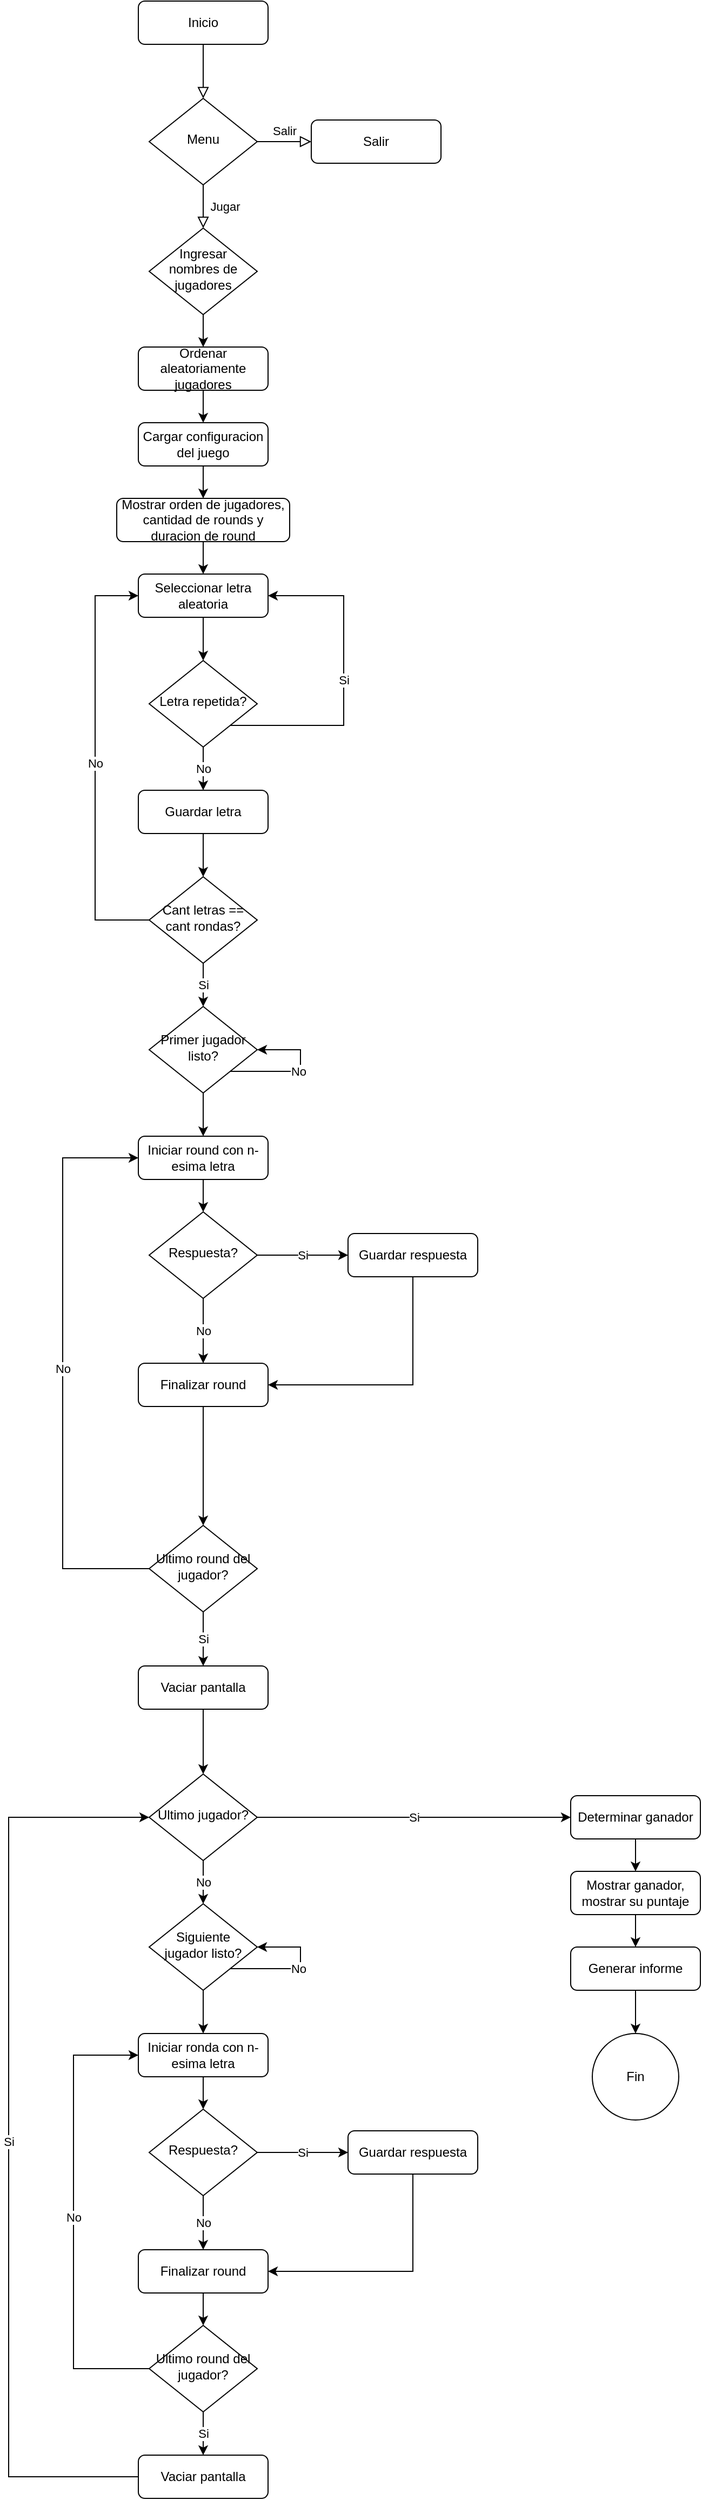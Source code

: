<mxfile version="20.8.16" type="device"><diagram id="C5RBs43oDa-KdzZeNtuy" name="Page-1"><mxGraphModel dx="2076" dy="1230" grid="1" gridSize="10" guides="1" tooltips="1" connect="1" arrows="1" fold="1" page="1" pageScale="1" pageWidth="827" pageHeight="1169" math="0" shadow="0"><root><mxCell id="WIyWlLk6GJQsqaUBKTNV-0"/><mxCell id="WIyWlLk6GJQsqaUBKTNV-1" parent="WIyWlLk6GJQsqaUBKTNV-0"/><mxCell id="WIyWlLk6GJQsqaUBKTNV-2" value="" style="rounded=0;html=1;jettySize=auto;orthogonalLoop=1;fontSize=11;endArrow=block;endFill=0;endSize=8;strokeWidth=1;shadow=0;labelBackgroundColor=none;edgeStyle=orthogonalEdgeStyle;" parent="WIyWlLk6GJQsqaUBKTNV-1" source="WIyWlLk6GJQsqaUBKTNV-3" target="WIyWlLk6GJQsqaUBKTNV-6" edge="1"><mxGeometry relative="1" as="geometry"/></mxCell><mxCell id="WIyWlLk6GJQsqaUBKTNV-3" value="Inicio" style="rounded=1;whiteSpace=wrap;html=1;fontSize=12;glass=0;strokeWidth=1;shadow=0;" parent="WIyWlLk6GJQsqaUBKTNV-1" vertex="1"><mxGeometry x="160" y="20" width="120" height="40" as="geometry"/></mxCell><mxCell id="WIyWlLk6GJQsqaUBKTNV-4" value="Jugar" style="rounded=0;html=1;jettySize=auto;orthogonalLoop=1;fontSize=11;endArrow=block;endFill=0;endSize=8;strokeWidth=1;shadow=0;labelBackgroundColor=none;edgeStyle=orthogonalEdgeStyle;" parent="WIyWlLk6GJQsqaUBKTNV-1" source="WIyWlLk6GJQsqaUBKTNV-6" target="WIyWlLk6GJQsqaUBKTNV-10" edge="1"><mxGeometry y="20" relative="1" as="geometry"><mxPoint as="offset"/></mxGeometry></mxCell><mxCell id="WIyWlLk6GJQsqaUBKTNV-5" value="Salir" style="edgeStyle=orthogonalEdgeStyle;rounded=0;html=1;jettySize=auto;orthogonalLoop=1;fontSize=11;endArrow=block;endFill=0;endSize=8;strokeWidth=1;shadow=0;labelBackgroundColor=none;" parent="WIyWlLk6GJQsqaUBKTNV-1" source="WIyWlLk6GJQsqaUBKTNV-6" target="WIyWlLk6GJQsqaUBKTNV-7" edge="1"><mxGeometry y="10" relative="1" as="geometry"><mxPoint as="offset"/></mxGeometry></mxCell><mxCell id="WIyWlLk6GJQsqaUBKTNV-6" value="Menu" style="rhombus;whiteSpace=wrap;html=1;shadow=0;fontFamily=Helvetica;fontSize=12;align=center;strokeWidth=1;spacing=6;spacingTop=-4;" parent="WIyWlLk6GJQsqaUBKTNV-1" vertex="1"><mxGeometry x="170" y="110" width="100" height="80" as="geometry"/></mxCell><mxCell id="WIyWlLk6GJQsqaUBKTNV-7" value="Salir" style="rounded=1;whiteSpace=wrap;html=1;fontSize=12;glass=0;strokeWidth=1;shadow=0;" parent="WIyWlLk6GJQsqaUBKTNV-1" vertex="1"><mxGeometry x="320" y="130" width="120" height="40" as="geometry"/></mxCell><mxCell id="44YpJOEvH6JTjGAUvmX8-0" style="edgeStyle=orthogonalEdgeStyle;rounded=0;orthogonalLoop=1;jettySize=auto;html=1;exitX=0.5;exitY=1;exitDx=0;exitDy=0;entryX=0.5;entryY=0;entryDx=0;entryDy=0;" edge="1" parent="WIyWlLk6GJQsqaUBKTNV-1" source="WIyWlLk6GJQsqaUBKTNV-10" target="WIyWlLk6GJQsqaUBKTNV-11"><mxGeometry relative="1" as="geometry"/></mxCell><mxCell id="WIyWlLk6GJQsqaUBKTNV-10" value="Ingresar nombres&amp;nbsp;de jugadores" style="rhombus;whiteSpace=wrap;html=1;shadow=0;fontFamily=Helvetica;fontSize=12;align=center;strokeWidth=1;spacing=6;spacingTop=-4;" parent="WIyWlLk6GJQsqaUBKTNV-1" vertex="1"><mxGeometry x="170" y="230" width="100" height="80" as="geometry"/></mxCell><mxCell id="44YpJOEvH6JTjGAUvmX8-2" style="edgeStyle=orthogonalEdgeStyle;rounded=0;orthogonalLoop=1;jettySize=auto;html=1;exitX=0.5;exitY=1;exitDx=0;exitDy=0;entryX=0.5;entryY=0;entryDx=0;entryDy=0;" edge="1" parent="WIyWlLk6GJQsqaUBKTNV-1" source="WIyWlLk6GJQsqaUBKTNV-11" target="44YpJOEvH6JTjGAUvmX8-1"><mxGeometry relative="1" as="geometry"/></mxCell><mxCell id="WIyWlLk6GJQsqaUBKTNV-11" value="Ordenar aleatoriamente jugadores" style="rounded=1;whiteSpace=wrap;html=1;fontSize=12;glass=0;strokeWidth=1;shadow=0;" parent="WIyWlLk6GJQsqaUBKTNV-1" vertex="1"><mxGeometry x="160" y="340" width="120" height="40" as="geometry"/></mxCell><mxCell id="44YpJOEvH6JTjGAUvmX8-7" style="edgeStyle=orthogonalEdgeStyle;rounded=0;orthogonalLoop=1;jettySize=auto;html=1;exitX=0.5;exitY=1;exitDx=0;exitDy=0;entryX=0.5;entryY=0;entryDx=0;entryDy=0;" edge="1" parent="WIyWlLk6GJQsqaUBKTNV-1" source="44YpJOEvH6JTjGAUvmX8-1" target="44YpJOEvH6JTjGAUvmX8-4"><mxGeometry relative="1" as="geometry"/></mxCell><mxCell id="44YpJOEvH6JTjGAUvmX8-1" value="Cargar configuracion del juego" style="rounded=1;whiteSpace=wrap;html=1;fontSize=12;glass=0;strokeWidth=1;shadow=0;" vertex="1" parent="WIyWlLk6GJQsqaUBKTNV-1"><mxGeometry x="160" y="410" width="120" height="40" as="geometry"/></mxCell><mxCell id="44YpJOEvH6JTjGAUvmX8-81" style="edgeStyle=orthogonalEdgeStyle;rounded=0;orthogonalLoop=1;jettySize=auto;html=1;exitX=0.5;exitY=1;exitDx=0;exitDy=0;entryX=0.5;entryY=0;entryDx=0;entryDy=0;" edge="1" parent="WIyWlLk6GJQsqaUBKTNV-1" source="44YpJOEvH6JTjGAUvmX8-4" target="44YpJOEvH6JTjGAUvmX8-70"><mxGeometry relative="1" as="geometry"/></mxCell><mxCell id="44YpJOEvH6JTjGAUvmX8-4" value="Mostrar orden de jugadores, cantidad de rounds y duracion de round" style="rounded=1;whiteSpace=wrap;html=1;fontSize=12;glass=0;strokeWidth=1;shadow=0;" vertex="1" parent="WIyWlLk6GJQsqaUBKTNV-1"><mxGeometry x="140" y="480" width="160" height="40" as="geometry"/></mxCell><mxCell id="44YpJOEvH6JTjGAUvmX8-77" style="edgeStyle=orthogonalEdgeStyle;rounded=0;orthogonalLoop=1;jettySize=auto;html=1;exitX=0.5;exitY=1;exitDx=0;exitDy=0;entryX=0.5;entryY=0;entryDx=0;entryDy=0;" edge="1" parent="WIyWlLk6GJQsqaUBKTNV-1" source="44YpJOEvH6JTjGAUvmX8-6" target="44YpJOEvH6JTjGAUvmX8-12"><mxGeometry relative="1" as="geometry"><mxPoint x="160" y="1010" as="targetPoint"/></mxGeometry></mxCell><mxCell id="44YpJOEvH6JTjGAUvmX8-6" value="Primer jugador listo?" style="rhombus;whiteSpace=wrap;html=1;shadow=0;fontFamily=Helvetica;fontSize=12;align=center;strokeWidth=1;spacing=6;spacingTop=-4;" vertex="1" parent="WIyWlLk6GJQsqaUBKTNV-1"><mxGeometry x="170" y="950" width="100" height="80" as="geometry"/></mxCell><mxCell id="44YpJOEvH6JTjGAUvmX8-9" value="No" style="edgeStyle=orthogonalEdgeStyle;rounded=0;orthogonalLoop=1;jettySize=auto;html=1;exitX=1;exitY=1;exitDx=0;exitDy=0;entryX=1;entryY=0.5;entryDx=0;entryDy=0;" edge="1" parent="WIyWlLk6GJQsqaUBKTNV-1" source="44YpJOEvH6JTjGAUvmX8-6" target="44YpJOEvH6JTjGAUvmX8-6"><mxGeometry relative="1" as="geometry"><Array as="points"><mxPoint x="310" y="1010"/><mxPoint x="310" y="990"/></Array></mxGeometry></mxCell><mxCell id="44YpJOEvH6JTjGAUvmX8-22" style="edgeStyle=orthogonalEdgeStyle;rounded=0;orthogonalLoop=1;jettySize=auto;html=1;exitX=0.5;exitY=1;exitDx=0;exitDy=0;entryX=0.5;entryY=0;entryDx=0;entryDy=0;" edge="1" parent="WIyWlLk6GJQsqaUBKTNV-1" source="44YpJOEvH6JTjGAUvmX8-12" target="44YpJOEvH6JTjGAUvmX8-18"><mxGeometry relative="1" as="geometry"/></mxCell><mxCell id="44YpJOEvH6JTjGAUvmX8-12" value="Iniciar round con n-esima letra" style="rounded=1;whiteSpace=wrap;html=1;fontSize=12;glass=0;strokeWidth=1;shadow=0;" vertex="1" parent="WIyWlLk6GJQsqaUBKTNV-1"><mxGeometry x="160" y="1070" width="120" height="40" as="geometry"/></mxCell><mxCell id="44YpJOEvH6JTjGAUvmX8-23" value="No" style="edgeStyle=orthogonalEdgeStyle;rounded=0;orthogonalLoop=1;jettySize=auto;html=1;exitX=0.5;exitY=1;exitDx=0;exitDy=0;" edge="1" parent="WIyWlLk6GJQsqaUBKTNV-1" source="44YpJOEvH6JTjGAUvmX8-18" target="44YpJOEvH6JTjGAUvmX8-19"><mxGeometry relative="1" as="geometry"/></mxCell><mxCell id="44YpJOEvH6JTjGAUvmX8-48" value="Si" style="edgeStyle=orthogonalEdgeStyle;rounded=0;orthogonalLoop=1;jettySize=auto;html=1;exitX=1;exitY=0.5;exitDx=0;exitDy=0;entryX=0;entryY=0.5;entryDx=0;entryDy=0;" edge="1" parent="WIyWlLk6GJQsqaUBKTNV-1" source="44YpJOEvH6JTjGAUvmX8-18" target="44YpJOEvH6JTjGAUvmX8-47"><mxGeometry relative="1" as="geometry"/></mxCell><mxCell id="44YpJOEvH6JTjGAUvmX8-18" value="Respuesta?" style="rhombus;whiteSpace=wrap;html=1;shadow=0;fontFamily=Helvetica;fontSize=12;align=center;strokeWidth=1;spacing=6;spacingTop=-4;" vertex="1" parent="WIyWlLk6GJQsqaUBKTNV-1"><mxGeometry x="170" y="1140" width="100" height="80" as="geometry"/></mxCell><mxCell id="44YpJOEvH6JTjGAUvmX8-49" style="edgeStyle=orthogonalEdgeStyle;rounded=0;orthogonalLoop=1;jettySize=auto;html=1;exitX=0.5;exitY=1;exitDx=0;exitDy=0;entryX=0.5;entryY=0;entryDx=0;entryDy=0;" edge="1" parent="WIyWlLk6GJQsqaUBKTNV-1" source="44YpJOEvH6JTjGAUvmX8-19" target="44YpJOEvH6JTjGAUvmX8-25"><mxGeometry relative="1" as="geometry"/></mxCell><mxCell id="44YpJOEvH6JTjGAUvmX8-19" value="Finalizar round" style="rounded=1;whiteSpace=wrap;html=1;fontSize=12;glass=0;strokeWidth=1;shadow=0;" vertex="1" parent="WIyWlLk6GJQsqaUBKTNV-1"><mxGeometry x="160" y="1280" width="120" height="40" as="geometry"/></mxCell><mxCell id="44YpJOEvH6JTjGAUvmX8-45" value="Si" style="edgeStyle=orthogonalEdgeStyle;rounded=0;orthogonalLoop=1;jettySize=auto;html=1;exitX=0.5;exitY=1;exitDx=0;exitDy=0;entryX=0.5;entryY=0;entryDx=0;entryDy=0;" edge="1" parent="WIyWlLk6GJQsqaUBKTNV-1" source="44YpJOEvH6JTjGAUvmX8-25" target="44YpJOEvH6JTjGAUvmX8-44"><mxGeometry relative="1" as="geometry"/></mxCell><mxCell id="44YpJOEvH6JTjGAUvmX8-82" value="No" style="edgeStyle=orthogonalEdgeStyle;rounded=0;orthogonalLoop=1;jettySize=auto;html=1;exitX=0;exitY=0.5;exitDx=0;exitDy=0;entryX=0;entryY=0.5;entryDx=0;entryDy=0;" edge="1" parent="WIyWlLk6GJQsqaUBKTNV-1" source="44YpJOEvH6JTjGAUvmX8-25" target="44YpJOEvH6JTjGAUvmX8-12"><mxGeometry relative="1" as="geometry"><Array as="points"><mxPoint x="90" y="1470"/><mxPoint x="90" y="1090"/></Array></mxGeometry></mxCell><mxCell id="44YpJOEvH6JTjGAUvmX8-25" value="Ultimo round del jugador?" style="rhombus;whiteSpace=wrap;html=1;shadow=0;fontFamily=Helvetica;fontSize=12;align=center;strokeWidth=1;spacing=6;spacingTop=-4;" vertex="1" parent="WIyWlLk6GJQsqaUBKTNV-1"><mxGeometry x="170" y="1430" width="100" height="80" as="geometry"/></mxCell><mxCell id="44YpJOEvH6JTjGAUvmX8-33" value="No" style="edgeStyle=orthogonalEdgeStyle;rounded=0;orthogonalLoop=1;jettySize=auto;html=1;exitX=0.5;exitY=1;exitDx=0;exitDy=0;entryX=0.5;entryY=0;entryDx=0;entryDy=0;" edge="1" parent="WIyWlLk6GJQsqaUBKTNV-1" source="44YpJOEvH6JTjGAUvmX8-28" target="44YpJOEvH6JTjGAUvmX8-30"><mxGeometry relative="1" as="geometry"/></mxCell><mxCell id="44YpJOEvH6JTjGAUvmX8-37" value="Si" style="edgeStyle=orthogonalEdgeStyle;rounded=0;orthogonalLoop=1;jettySize=auto;html=1;exitX=1;exitY=0.5;exitDx=0;exitDy=0;entryX=0;entryY=0.5;entryDx=0;entryDy=0;" edge="1" parent="WIyWlLk6GJQsqaUBKTNV-1" source="44YpJOEvH6JTjGAUvmX8-28" target="44YpJOEvH6JTjGAUvmX8-35"><mxGeometry relative="1" as="geometry"/></mxCell><mxCell id="44YpJOEvH6JTjGAUvmX8-28" value="Ultimo jugador?" style="rhombus;whiteSpace=wrap;html=1;shadow=0;fontFamily=Helvetica;fontSize=12;align=center;strokeWidth=1;spacing=6;spacingTop=-4;" vertex="1" parent="WIyWlLk6GJQsqaUBKTNV-1"><mxGeometry x="170" y="1660" width="100" height="80" as="geometry"/></mxCell><mxCell id="44YpJOEvH6JTjGAUvmX8-54" style="edgeStyle=orthogonalEdgeStyle;rounded=0;orthogonalLoop=1;jettySize=auto;html=1;exitX=0.5;exitY=1;exitDx=0;exitDy=0;entryX=0.5;entryY=0;entryDx=0;entryDy=0;" edge="1" parent="WIyWlLk6GJQsqaUBKTNV-1" source="44YpJOEvH6JTjGAUvmX8-30" target="44YpJOEvH6JTjGAUvmX8-51"><mxGeometry relative="1" as="geometry"/></mxCell><mxCell id="44YpJOEvH6JTjGAUvmX8-30" value="Siguiente jugador listo?" style="rhombus;whiteSpace=wrap;html=1;shadow=0;fontFamily=Helvetica;fontSize=12;align=center;strokeWidth=1;spacing=6;spacingTop=-4;" vertex="1" parent="WIyWlLk6GJQsqaUBKTNV-1"><mxGeometry x="170" y="1780" width="100" height="80" as="geometry"/></mxCell><mxCell id="44YpJOEvH6JTjGAUvmX8-32" value="No" style="edgeStyle=orthogonalEdgeStyle;rounded=0;orthogonalLoop=1;jettySize=auto;html=1;exitX=1;exitY=1;exitDx=0;exitDy=0;entryX=1;entryY=0.5;entryDx=0;entryDy=0;" edge="1" parent="WIyWlLk6GJQsqaUBKTNV-1" source="44YpJOEvH6JTjGAUvmX8-30" target="44YpJOEvH6JTjGAUvmX8-30"><mxGeometry relative="1" as="geometry"><Array as="points"><mxPoint x="310" y="1840"/><mxPoint x="310" y="1820"/></Array></mxGeometry></mxCell><mxCell id="44YpJOEvH6JTjGAUvmX8-38" style="edgeStyle=orthogonalEdgeStyle;rounded=0;orthogonalLoop=1;jettySize=auto;html=1;exitX=0.5;exitY=1;exitDx=0;exitDy=0;entryX=0.5;entryY=0;entryDx=0;entryDy=0;" edge="1" parent="WIyWlLk6GJQsqaUBKTNV-1" source="44YpJOEvH6JTjGAUvmX8-35" target="44YpJOEvH6JTjGAUvmX8-36"><mxGeometry relative="1" as="geometry"/></mxCell><mxCell id="44YpJOEvH6JTjGAUvmX8-35" value="Determinar ganador" style="rounded=1;whiteSpace=wrap;html=1;fontSize=12;glass=0;strokeWidth=1;shadow=0;" vertex="1" parent="WIyWlLk6GJQsqaUBKTNV-1"><mxGeometry x="560" y="1680" width="120" height="40" as="geometry"/></mxCell><mxCell id="44YpJOEvH6JTjGAUvmX8-40" style="edgeStyle=orthogonalEdgeStyle;rounded=0;orthogonalLoop=1;jettySize=auto;html=1;exitX=0.5;exitY=1;exitDx=0;exitDy=0;entryX=0.5;entryY=0;entryDx=0;entryDy=0;" edge="1" parent="WIyWlLk6GJQsqaUBKTNV-1" source="44YpJOEvH6JTjGAUvmX8-36" target="44YpJOEvH6JTjGAUvmX8-39"><mxGeometry relative="1" as="geometry"/></mxCell><mxCell id="44YpJOEvH6JTjGAUvmX8-36" value="Mostrar ganador, mostrar su puntaje" style="rounded=1;whiteSpace=wrap;html=1;fontSize=12;glass=0;strokeWidth=1;shadow=0;" vertex="1" parent="WIyWlLk6GJQsqaUBKTNV-1"><mxGeometry x="560" y="1750" width="120" height="40" as="geometry"/></mxCell><mxCell id="44YpJOEvH6JTjGAUvmX8-43" style="edgeStyle=orthogonalEdgeStyle;rounded=0;orthogonalLoop=1;jettySize=auto;html=1;exitX=0.5;exitY=1;exitDx=0;exitDy=0;entryX=0.5;entryY=0;entryDx=0;entryDy=0;" edge="1" parent="WIyWlLk6GJQsqaUBKTNV-1" source="44YpJOEvH6JTjGAUvmX8-39" target="44YpJOEvH6JTjGAUvmX8-42"><mxGeometry relative="1" as="geometry"/></mxCell><mxCell id="44YpJOEvH6JTjGAUvmX8-39" value="Generar informe" style="rounded=1;whiteSpace=wrap;html=1;fontSize=12;glass=0;strokeWidth=1;shadow=0;" vertex="1" parent="WIyWlLk6GJQsqaUBKTNV-1"><mxGeometry x="560" y="1820" width="120" height="40" as="geometry"/></mxCell><mxCell id="44YpJOEvH6JTjGAUvmX8-42" value="Fin" style="ellipse;whiteSpace=wrap;html=1;aspect=fixed;" vertex="1" parent="WIyWlLk6GJQsqaUBKTNV-1"><mxGeometry x="580" y="1900" width="80" height="80" as="geometry"/></mxCell><mxCell id="44YpJOEvH6JTjGAUvmX8-46" style="edgeStyle=orthogonalEdgeStyle;rounded=0;orthogonalLoop=1;jettySize=auto;html=1;exitX=0.5;exitY=1;exitDx=0;exitDy=0;entryX=0.5;entryY=0;entryDx=0;entryDy=0;" edge="1" parent="WIyWlLk6GJQsqaUBKTNV-1" source="44YpJOEvH6JTjGAUvmX8-44" target="44YpJOEvH6JTjGAUvmX8-28"><mxGeometry relative="1" as="geometry"/></mxCell><mxCell id="44YpJOEvH6JTjGAUvmX8-44" value="Vaciar pantalla" style="rounded=1;whiteSpace=wrap;html=1;fontSize=12;glass=0;strokeWidth=1;shadow=0;" vertex="1" parent="WIyWlLk6GJQsqaUBKTNV-1"><mxGeometry x="160" y="1560" width="120" height="40" as="geometry"/></mxCell><mxCell id="44YpJOEvH6JTjGAUvmX8-62" style="edgeStyle=orthogonalEdgeStyle;rounded=0;orthogonalLoop=1;jettySize=auto;html=1;exitX=0.5;exitY=1;exitDx=0;exitDy=0;entryX=1;entryY=0.5;entryDx=0;entryDy=0;" edge="1" parent="WIyWlLk6GJQsqaUBKTNV-1" source="44YpJOEvH6JTjGAUvmX8-47" target="44YpJOEvH6JTjGAUvmX8-19"><mxGeometry relative="1" as="geometry"/></mxCell><mxCell id="44YpJOEvH6JTjGAUvmX8-47" value="Guardar respuesta" style="rounded=1;whiteSpace=wrap;html=1;fontSize=12;glass=0;strokeWidth=1;shadow=0;" vertex="1" parent="WIyWlLk6GJQsqaUBKTNV-1"><mxGeometry x="354" y="1160" width="120" height="40" as="geometry"/></mxCell><mxCell id="44YpJOEvH6JTjGAUvmX8-60" value="" style="edgeStyle=orthogonalEdgeStyle;rounded=0;orthogonalLoop=1;jettySize=auto;html=1;" edge="1" parent="WIyWlLk6GJQsqaUBKTNV-1" source="44YpJOEvH6JTjGAUvmX8-51" target="44YpJOEvH6JTjGAUvmX8-57"><mxGeometry relative="1" as="geometry"/></mxCell><mxCell id="44YpJOEvH6JTjGAUvmX8-51" value="Iniciar ronda con n-esima letra" style="rounded=1;whiteSpace=wrap;html=1;fontSize=12;glass=0;strokeWidth=1;shadow=0;" vertex="1" parent="WIyWlLk6GJQsqaUBKTNV-1"><mxGeometry x="160" y="1900" width="120" height="40" as="geometry"/></mxCell><mxCell id="44YpJOEvH6JTjGAUvmX8-55" value="No" style="edgeStyle=orthogonalEdgeStyle;rounded=0;orthogonalLoop=1;jettySize=auto;html=1;exitX=0.5;exitY=1;exitDx=0;exitDy=0;" edge="1" parent="WIyWlLk6GJQsqaUBKTNV-1" source="44YpJOEvH6JTjGAUvmX8-57" target="44YpJOEvH6JTjGAUvmX8-58"><mxGeometry relative="1" as="geometry"/></mxCell><mxCell id="44YpJOEvH6JTjGAUvmX8-56" value="Si" style="edgeStyle=orthogonalEdgeStyle;rounded=0;orthogonalLoop=1;jettySize=auto;html=1;exitX=1;exitY=0.5;exitDx=0;exitDy=0;entryX=0;entryY=0.5;entryDx=0;entryDy=0;" edge="1" parent="WIyWlLk6GJQsqaUBKTNV-1" source="44YpJOEvH6JTjGAUvmX8-57" target="44YpJOEvH6JTjGAUvmX8-59"><mxGeometry relative="1" as="geometry"/></mxCell><mxCell id="44YpJOEvH6JTjGAUvmX8-57" value="Respuesta?" style="rhombus;whiteSpace=wrap;html=1;shadow=0;fontFamily=Helvetica;fontSize=12;align=center;strokeWidth=1;spacing=6;spacingTop=-4;" vertex="1" parent="WIyWlLk6GJQsqaUBKTNV-1"><mxGeometry x="170" y="1970" width="100" height="80" as="geometry"/></mxCell><mxCell id="44YpJOEvH6JTjGAUvmX8-65" style="edgeStyle=orthogonalEdgeStyle;rounded=0;orthogonalLoop=1;jettySize=auto;html=1;exitX=0.5;exitY=1;exitDx=0;exitDy=0;entryX=0.5;entryY=0;entryDx=0;entryDy=0;" edge="1" parent="WIyWlLk6GJQsqaUBKTNV-1" source="44YpJOEvH6JTjGAUvmX8-58" target="44YpJOEvH6JTjGAUvmX8-63"><mxGeometry relative="1" as="geometry"/></mxCell><mxCell id="44YpJOEvH6JTjGAUvmX8-58" value="Finalizar round" style="rounded=1;whiteSpace=wrap;html=1;fontSize=12;glass=0;strokeWidth=1;shadow=0;" vertex="1" parent="WIyWlLk6GJQsqaUBKTNV-1"><mxGeometry x="160" y="2100" width="120" height="40" as="geometry"/></mxCell><mxCell id="44YpJOEvH6JTjGAUvmX8-61" style="edgeStyle=orthogonalEdgeStyle;rounded=0;orthogonalLoop=1;jettySize=auto;html=1;exitX=0.5;exitY=1;exitDx=0;exitDy=0;entryX=1;entryY=0.5;entryDx=0;entryDy=0;" edge="1" parent="WIyWlLk6GJQsqaUBKTNV-1" source="44YpJOEvH6JTjGAUvmX8-59" target="44YpJOEvH6JTjGAUvmX8-58"><mxGeometry relative="1" as="geometry"/></mxCell><mxCell id="44YpJOEvH6JTjGAUvmX8-59" value="Guardar respuesta" style="rounded=1;whiteSpace=wrap;html=1;fontSize=12;glass=0;strokeWidth=1;shadow=0;" vertex="1" parent="WIyWlLk6GJQsqaUBKTNV-1"><mxGeometry x="354" y="1990" width="120" height="40" as="geometry"/></mxCell><mxCell id="44YpJOEvH6JTjGAUvmX8-64" value="No" style="edgeStyle=orthogonalEdgeStyle;rounded=0;orthogonalLoop=1;jettySize=auto;html=1;exitX=0;exitY=0.5;exitDx=0;exitDy=0;entryX=0;entryY=0.5;entryDx=0;entryDy=0;" edge="1" parent="WIyWlLk6GJQsqaUBKTNV-1" source="44YpJOEvH6JTjGAUvmX8-63" target="44YpJOEvH6JTjGAUvmX8-51"><mxGeometry relative="1" as="geometry"><Array as="points"><mxPoint x="100" y="2210"/><mxPoint x="100" y="1920"/></Array></mxGeometry></mxCell><mxCell id="44YpJOEvH6JTjGAUvmX8-66" value="Si" style="edgeStyle=orthogonalEdgeStyle;rounded=0;orthogonalLoop=1;jettySize=auto;html=1;exitX=0;exitY=0.5;exitDx=0;exitDy=0;entryX=0;entryY=0.5;entryDx=0;entryDy=0;" edge="1" parent="WIyWlLk6GJQsqaUBKTNV-1" source="44YpJOEvH6JTjGAUvmX8-67" target="44YpJOEvH6JTjGAUvmX8-28"><mxGeometry relative="1" as="geometry"><Array as="points"><mxPoint x="40" y="2310"/><mxPoint x="40" y="1700"/></Array></mxGeometry></mxCell><mxCell id="44YpJOEvH6JTjGAUvmX8-68" value="Si" style="edgeStyle=orthogonalEdgeStyle;rounded=0;orthogonalLoop=1;jettySize=auto;html=1;exitX=0.5;exitY=1;exitDx=0;exitDy=0;entryX=0.5;entryY=0;entryDx=0;entryDy=0;" edge="1" parent="WIyWlLk6GJQsqaUBKTNV-1" source="44YpJOEvH6JTjGAUvmX8-63" target="44YpJOEvH6JTjGAUvmX8-67"><mxGeometry relative="1" as="geometry"/></mxCell><mxCell id="44YpJOEvH6JTjGAUvmX8-63" value="Ultimo round del jugador?" style="rhombus;whiteSpace=wrap;html=1;shadow=0;fontFamily=Helvetica;fontSize=12;align=center;strokeWidth=1;spacing=6;spacingTop=-4;" vertex="1" parent="WIyWlLk6GJQsqaUBKTNV-1"><mxGeometry x="170" y="2170" width="100" height="80" as="geometry"/></mxCell><mxCell id="44YpJOEvH6JTjGAUvmX8-67" value="Vaciar pantalla" style="rounded=1;whiteSpace=wrap;html=1;fontSize=12;glass=0;strokeWidth=1;shadow=0;" vertex="1" parent="WIyWlLk6GJQsqaUBKTNV-1"><mxGeometry x="160" y="2290" width="120" height="40" as="geometry"/></mxCell><mxCell id="44YpJOEvH6JTjGAUvmX8-69" style="edgeStyle=orthogonalEdgeStyle;rounded=0;orthogonalLoop=1;jettySize=auto;html=1;exitX=0.5;exitY=1;exitDx=0;exitDy=0;entryX=0.5;entryY=0;entryDx=0;entryDy=0;" edge="1" parent="WIyWlLk6GJQsqaUBKTNV-1" source="44YpJOEvH6JTjGAUvmX8-70" target="44YpJOEvH6JTjGAUvmX8-72"><mxGeometry relative="1" as="geometry"/></mxCell><mxCell id="44YpJOEvH6JTjGAUvmX8-70" value="Seleccionar letra aleatoria" style="rounded=1;whiteSpace=wrap;html=1;fontSize=12;glass=0;strokeWidth=1;shadow=0;" vertex="1" parent="WIyWlLk6GJQsqaUBKTNV-1"><mxGeometry x="160" y="550" width="120" height="40" as="geometry"/></mxCell><mxCell id="44YpJOEvH6JTjGAUvmX8-71" value="No" style="edgeStyle=orthogonalEdgeStyle;rounded=0;orthogonalLoop=1;jettySize=auto;html=1;exitX=0.5;exitY=1;exitDx=0;exitDy=0;entryX=0.5;entryY=0;entryDx=0;entryDy=0;" edge="1" parent="WIyWlLk6GJQsqaUBKTNV-1" source="44YpJOEvH6JTjGAUvmX8-72" target="44YpJOEvH6JTjGAUvmX8-74"><mxGeometry relative="1" as="geometry"><mxPoint x="220" y="830" as="targetPoint"/></mxGeometry></mxCell><mxCell id="44YpJOEvH6JTjGAUvmX8-72" value="Letra repetida?" style="rhombus;whiteSpace=wrap;html=1;shadow=0;fontFamily=Helvetica;fontSize=12;align=center;strokeWidth=1;spacing=6;spacingTop=-4;" vertex="1" parent="WIyWlLk6GJQsqaUBKTNV-1"><mxGeometry x="170" y="630" width="100" height="80" as="geometry"/></mxCell><mxCell id="44YpJOEvH6JTjGAUvmX8-73" value="Si" style="edgeStyle=orthogonalEdgeStyle;rounded=0;orthogonalLoop=1;jettySize=auto;html=1;exitX=1;exitY=1;exitDx=0;exitDy=0;entryX=1;entryY=0.5;entryDx=0;entryDy=0;" edge="1" parent="WIyWlLk6GJQsqaUBKTNV-1" source="44YpJOEvH6JTjGAUvmX8-72" target="44YpJOEvH6JTjGAUvmX8-70"><mxGeometry relative="1" as="geometry"><Array as="points"><mxPoint x="350" y="690"/><mxPoint x="350" y="570"/></Array></mxGeometry></mxCell><mxCell id="44YpJOEvH6JTjGAUvmX8-76" style="edgeStyle=orthogonalEdgeStyle;rounded=0;orthogonalLoop=1;jettySize=auto;html=1;exitX=0.5;exitY=1;exitDx=0;exitDy=0;entryX=0.5;entryY=0;entryDx=0;entryDy=0;" edge="1" parent="WIyWlLk6GJQsqaUBKTNV-1" source="44YpJOEvH6JTjGAUvmX8-74" target="44YpJOEvH6JTjGAUvmX8-75"><mxGeometry relative="1" as="geometry"/></mxCell><mxCell id="44YpJOEvH6JTjGAUvmX8-74" value="Guardar letra" style="rounded=1;whiteSpace=wrap;html=1;fontSize=12;glass=0;strokeWidth=1;shadow=0;" vertex="1" parent="WIyWlLk6GJQsqaUBKTNV-1"><mxGeometry x="160" y="750" width="120" height="40" as="geometry"/></mxCell><mxCell id="44YpJOEvH6JTjGAUvmX8-79" value="No" style="edgeStyle=orthogonalEdgeStyle;rounded=0;orthogonalLoop=1;jettySize=auto;html=1;exitX=0;exitY=0.5;exitDx=0;exitDy=0;entryX=0;entryY=0.5;entryDx=0;entryDy=0;" edge="1" parent="WIyWlLk6GJQsqaUBKTNV-1" source="44YpJOEvH6JTjGAUvmX8-75" target="44YpJOEvH6JTjGAUvmX8-70"><mxGeometry relative="1" as="geometry"><Array as="points"><mxPoint x="120" y="870"/><mxPoint x="120" y="570"/></Array></mxGeometry></mxCell><mxCell id="44YpJOEvH6JTjGAUvmX8-80" value="Si" style="edgeStyle=orthogonalEdgeStyle;rounded=0;orthogonalLoop=1;jettySize=auto;html=1;exitX=0.5;exitY=1;exitDx=0;exitDy=0;entryX=0.5;entryY=0;entryDx=0;entryDy=0;" edge="1" parent="WIyWlLk6GJQsqaUBKTNV-1" source="44YpJOEvH6JTjGAUvmX8-75" target="44YpJOEvH6JTjGAUvmX8-6"><mxGeometry relative="1" as="geometry"/></mxCell><mxCell id="44YpJOEvH6JTjGAUvmX8-75" value="Cant letras == cant rondas?" style="rhombus;whiteSpace=wrap;html=1;shadow=0;fontFamily=Helvetica;fontSize=12;align=center;strokeWidth=1;spacing=6;spacingTop=-4;" vertex="1" parent="WIyWlLk6GJQsqaUBKTNV-1"><mxGeometry x="170" y="830" width="100" height="80" as="geometry"/></mxCell></root></mxGraphModel></diagram></mxfile>